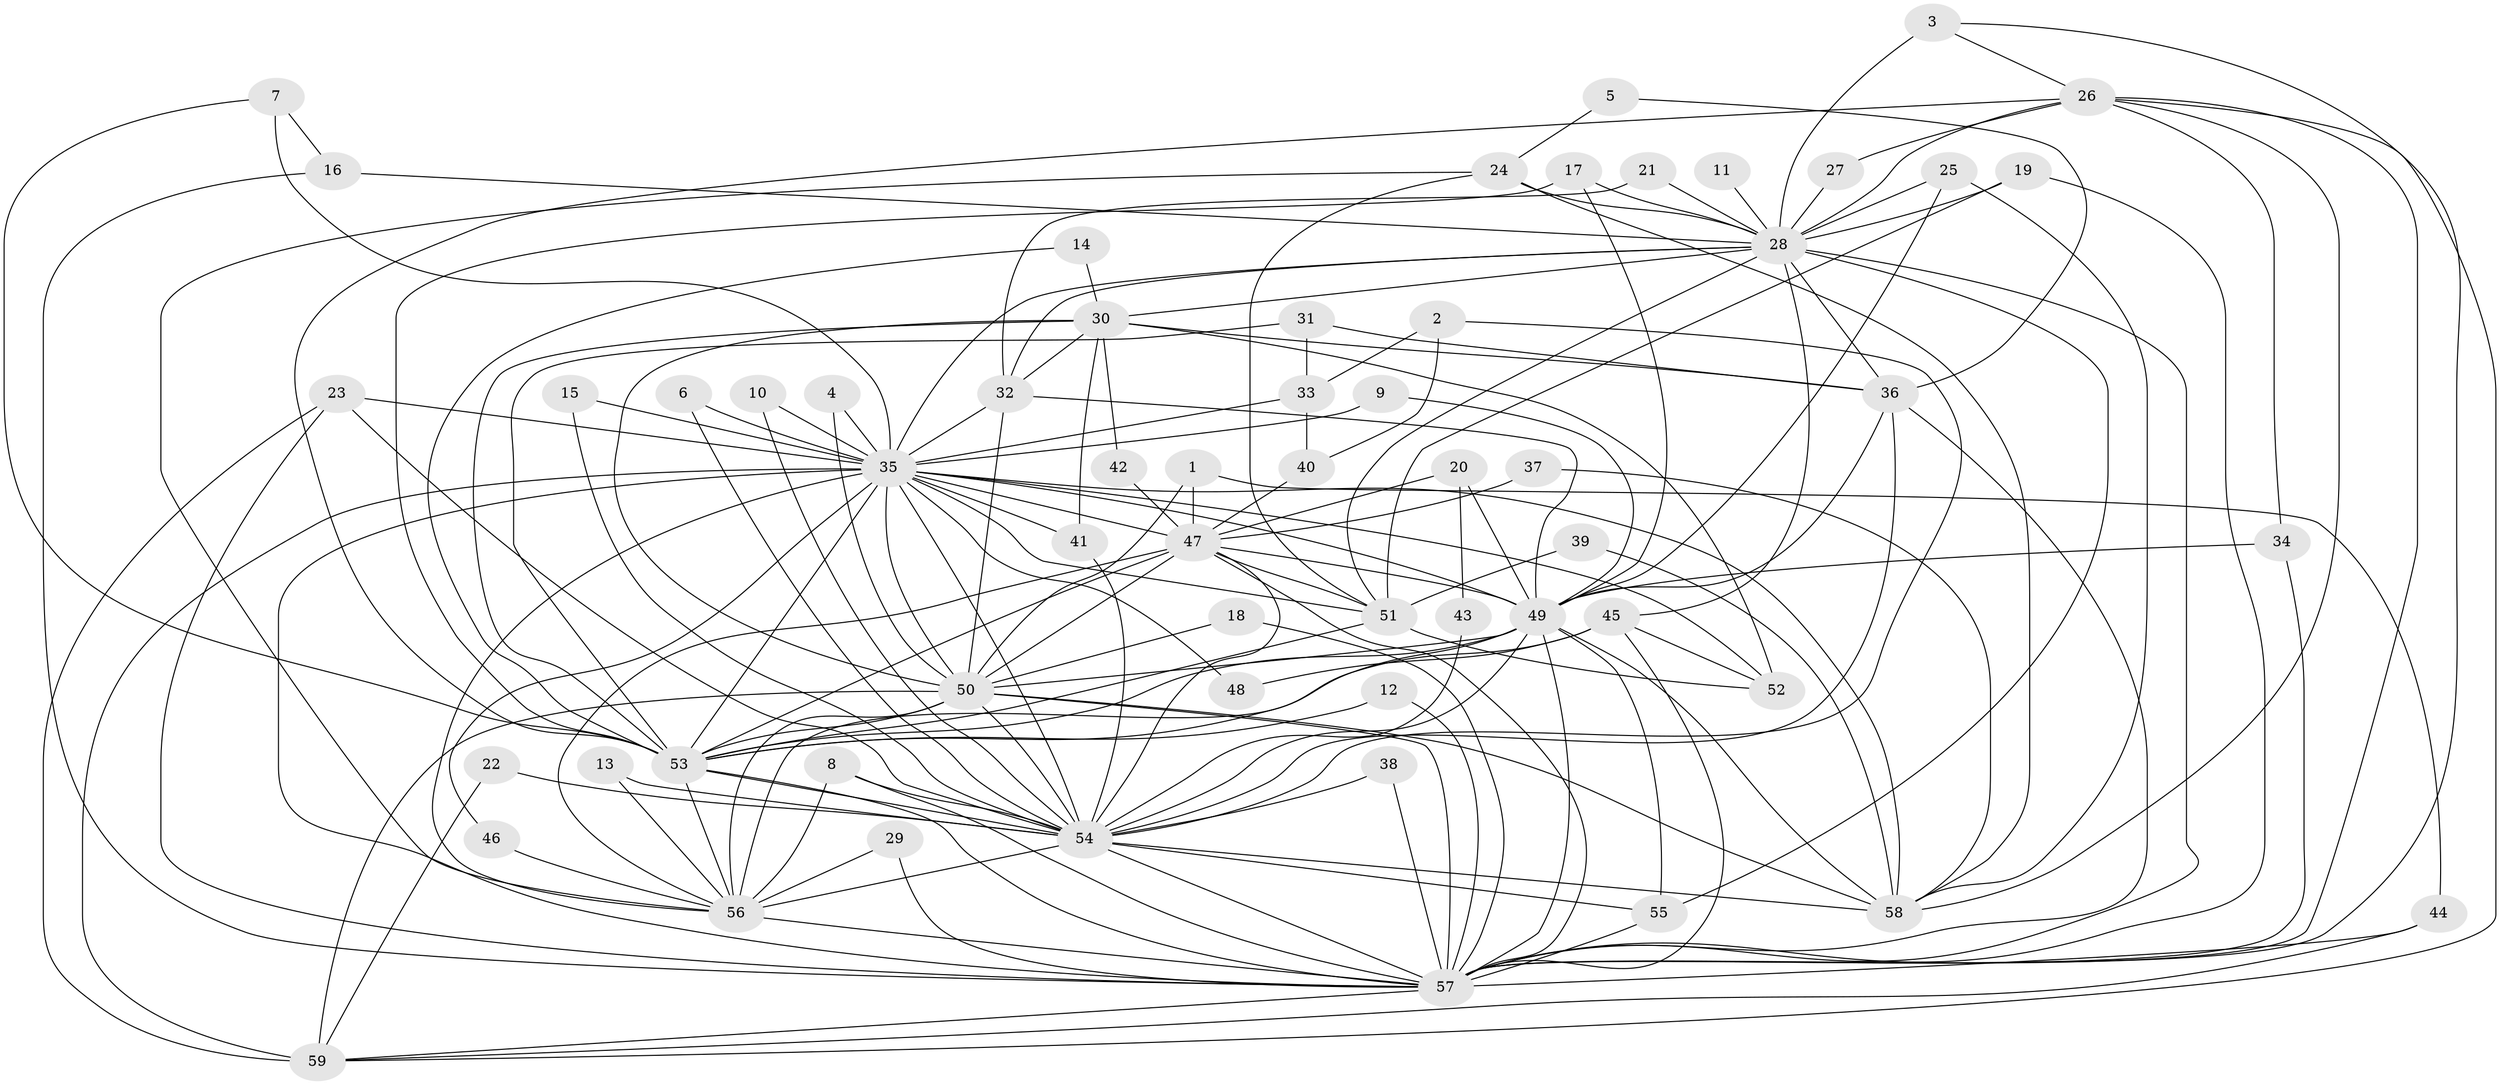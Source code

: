 // original degree distribution, {25: 0.00847457627118644, 22: 0.00847457627118644, 18: 0.01694915254237288, 19: 0.00847457627118644, 20: 0.00847457627118644, 17: 0.01694915254237288, 23: 0.00847457627118644, 15: 0.00847457627118644, 6: 0.05084745762711865, 8: 0.00847457627118644, 3: 0.17796610169491525, 4: 0.09322033898305085, 11: 0.00847457627118644, 7: 0.01694915254237288, 2: 0.5169491525423728, 5: 0.03389830508474576, 10: 0.00847457627118644}
// Generated by graph-tools (version 1.1) at 2025/49/03/09/25 03:49:37]
// undirected, 59 vertices, 163 edges
graph export_dot {
graph [start="1"]
  node [color=gray90,style=filled];
  1;
  2;
  3;
  4;
  5;
  6;
  7;
  8;
  9;
  10;
  11;
  12;
  13;
  14;
  15;
  16;
  17;
  18;
  19;
  20;
  21;
  22;
  23;
  24;
  25;
  26;
  27;
  28;
  29;
  30;
  31;
  32;
  33;
  34;
  35;
  36;
  37;
  38;
  39;
  40;
  41;
  42;
  43;
  44;
  45;
  46;
  47;
  48;
  49;
  50;
  51;
  52;
  53;
  54;
  55;
  56;
  57;
  58;
  59;
  1 -- 44 [weight=1.0];
  1 -- 47 [weight=1.0];
  1 -- 50 [weight=1.0];
  2 -- 33 [weight=1.0];
  2 -- 40 [weight=1.0];
  2 -- 54 [weight=1.0];
  3 -- 26 [weight=1.0];
  3 -- 28 [weight=2.0];
  3 -- 57 [weight=1.0];
  4 -- 35 [weight=1.0];
  4 -- 50 [weight=1.0];
  5 -- 24 [weight=1.0];
  5 -- 36 [weight=1.0];
  6 -- 35 [weight=1.0];
  6 -- 54 [weight=1.0];
  7 -- 16 [weight=1.0];
  7 -- 35 [weight=1.0];
  7 -- 53 [weight=1.0];
  8 -- 54 [weight=1.0];
  8 -- 56 [weight=1.0];
  8 -- 57 [weight=1.0];
  9 -- 35 [weight=1.0];
  9 -- 49 [weight=1.0];
  10 -- 35 [weight=1.0];
  10 -- 54 [weight=1.0];
  11 -- 28 [weight=2.0];
  12 -- 53 [weight=1.0];
  12 -- 57 [weight=1.0];
  13 -- 54 [weight=1.0];
  13 -- 56 [weight=1.0];
  14 -- 30 [weight=1.0];
  14 -- 53 [weight=1.0];
  15 -- 35 [weight=1.0];
  15 -- 54 [weight=1.0];
  16 -- 28 [weight=1.0];
  16 -- 57 [weight=1.0];
  17 -- 28 [weight=1.0];
  17 -- 49 [weight=1.0];
  17 -- 53 [weight=1.0];
  18 -- 50 [weight=1.0];
  18 -- 57 [weight=1.0];
  19 -- 28 [weight=1.0];
  19 -- 51 [weight=1.0];
  19 -- 57 [weight=1.0];
  20 -- 43 [weight=1.0];
  20 -- 47 [weight=1.0];
  20 -- 49 [weight=2.0];
  21 -- 28 [weight=1.0];
  21 -- 32 [weight=1.0];
  22 -- 54 [weight=1.0];
  22 -- 59 [weight=1.0];
  23 -- 35 [weight=1.0];
  23 -- 54 [weight=1.0];
  23 -- 57 [weight=1.0];
  23 -- 59 [weight=1.0];
  24 -- 28 [weight=1.0];
  24 -- 51 [weight=1.0];
  24 -- 56 [weight=1.0];
  24 -- 58 [weight=1.0];
  25 -- 28 [weight=1.0];
  25 -- 49 [weight=1.0];
  25 -- 58 [weight=1.0];
  26 -- 27 [weight=1.0];
  26 -- 28 [weight=1.0];
  26 -- 34 [weight=1.0];
  26 -- 53 [weight=1.0];
  26 -- 57 [weight=1.0];
  26 -- 58 [weight=1.0];
  26 -- 59 [weight=1.0];
  27 -- 28 [weight=1.0];
  28 -- 30 [weight=1.0];
  28 -- 32 [weight=1.0];
  28 -- 35 [weight=1.0];
  28 -- 36 [weight=1.0];
  28 -- 45 [weight=1.0];
  28 -- 51 [weight=1.0];
  28 -- 55 [weight=1.0];
  28 -- 57 [weight=1.0];
  29 -- 56 [weight=1.0];
  29 -- 57 [weight=1.0];
  30 -- 32 [weight=1.0];
  30 -- 36 [weight=1.0];
  30 -- 41 [weight=1.0];
  30 -- 42 [weight=1.0];
  30 -- 50 [weight=1.0];
  30 -- 52 [weight=1.0];
  30 -- 53 [weight=1.0];
  31 -- 33 [weight=1.0];
  31 -- 36 [weight=1.0];
  31 -- 53 [weight=2.0];
  32 -- 35 [weight=1.0];
  32 -- 49 [weight=1.0];
  32 -- 50 [weight=1.0];
  33 -- 35 [weight=1.0];
  33 -- 40 [weight=1.0];
  34 -- 49 [weight=1.0];
  34 -- 57 [weight=1.0];
  35 -- 41 [weight=1.0];
  35 -- 46 [weight=1.0];
  35 -- 47 [weight=3.0];
  35 -- 48 [weight=1.0];
  35 -- 49 [weight=5.0];
  35 -- 50 [weight=2.0];
  35 -- 51 [weight=1.0];
  35 -- 52 [weight=1.0];
  35 -- 53 [weight=2.0];
  35 -- 54 [weight=2.0];
  35 -- 56 [weight=2.0];
  35 -- 57 [weight=3.0];
  35 -- 58 [weight=1.0];
  35 -- 59 [weight=1.0];
  36 -- 49 [weight=1.0];
  36 -- 54 [weight=1.0];
  36 -- 57 [weight=1.0];
  37 -- 47 [weight=1.0];
  37 -- 58 [weight=1.0];
  38 -- 54 [weight=1.0];
  38 -- 57 [weight=1.0];
  39 -- 51 [weight=1.0];
  39 -- 58 [weight=2.0];
  40 -- 47 [weight=1.0];
  41 -- 54 [weight=1.0];
  42 -- 47 [weight=1.0];
  43 -- 54 [weight=1.0];
  44 -- 57 [weight=1.0];
  44 -- 59 [weight=1.0];
  45 -- 48 [weight=1.0];
  45 -- 52 [weight=1.0];
  45 -- 53 [weight=1.0];
  45 -- 57 [weight=1.0];
  46 -- 56 [weight=1.0];
  47 -- 49 [weight=2.0];
  47 -- 50 [weight=1.0];
  47 -- 51 [weight=2.0];
  47 -- 53 [weight=1.0];
  47 -- 54 [weight=1.0];
  47 -- 56 [weight=1.0];
  47 -- 57 [weight=1.0];
  49 -- 50 [weight=2.0];
  49 -- 53 [weight=2.0];
  49 -- 54 [weight=4.0];
  49 -- 55 [weight=2.0];
  49 -- 56 [weight=2.0];
  49 -- 57 [weight=2.0];
  49 -- 58 [weight=1.0];
  50 -- 53 [weight=1.0];
  50 -- 54 [weight=2.0];
  50 -- 56 [weight=1.0];
  50 -- 57 [weight=1.0];
  50 -- 58 [weight=1.0];
  50 -- 59 [weight=1.0];
  51 -- 52 [weight=1.0];
  51 -- 53 [weight=1.0];
  53 -- 54 [weight=2.0];
  53 -- 56 [weight=2.0];
  53 -- 57 [weight=1.0];
  54 -- 55 [weight=1.0];
  54 -- 56 [weight=1.0];
  54 -- 57 [weight=1.0];
  54 -- 58 [weight=1.0];
  55 -- 57 [weight=1.0];
  56 -- 57 [weight=3.0];
  57 -- 59 [weight=1.0];
}
